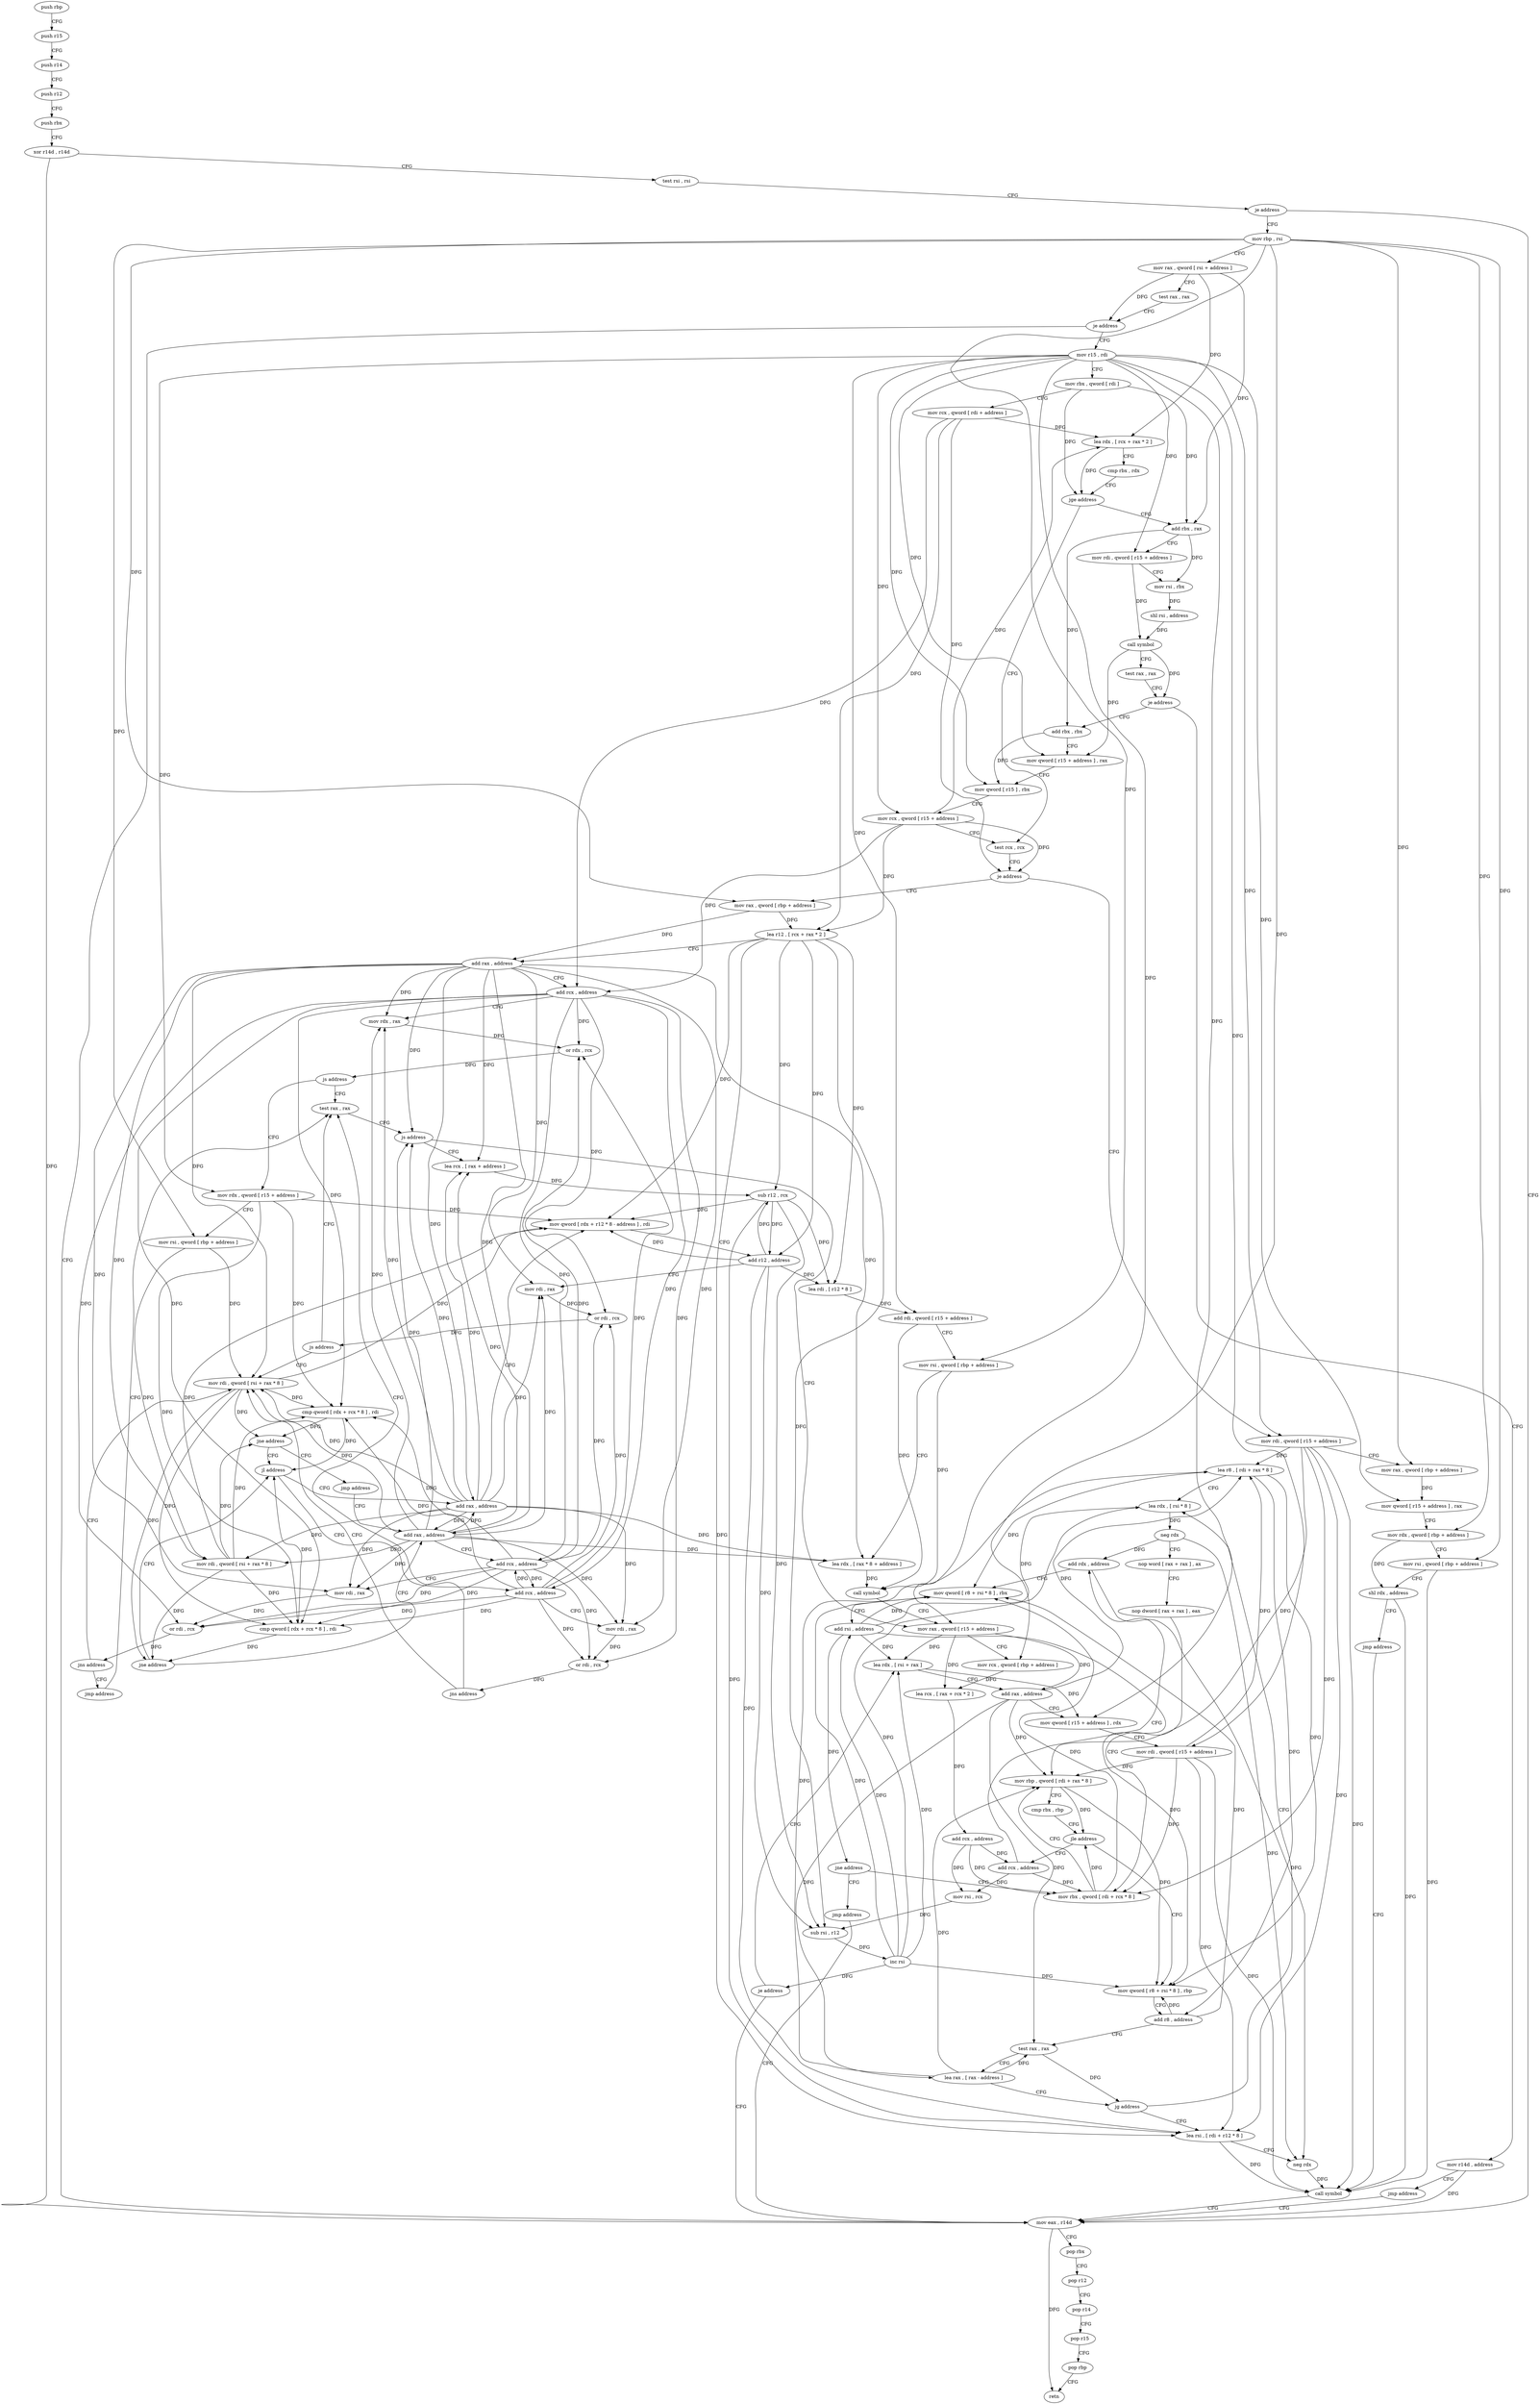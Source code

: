 digraph "func" {
"4369216" [label = "push rbp" ]
"4369217" [label = "push r15" ]
"4369219" [label = "push r14" ]
"4369221" [label = "push r12" ]
"4369223" [label = "push rbx" ]
"4369224" [label = "xor r14d , r14d" ]
"4369227" [label = "test rsi , rsi" ]
"4369230" [label = "je address" ]
"4369630" [label = "mov eax , r14d" ]
"4369236" [label = "mov rbp , rsi" ]
"4369633" [label = "pop rbx" ]
"4369634" [label = "pop r12" ]
"4369636" [label = "pop r14" ]
"4369638" [label = "pop r15" ]
"4369640" [label = "pop rbp" ]
"4369641" [label = "retn" ]
"4369239" [label = "mov rax , qword [ rsi + address ]" ]
"4369243" [label = "test rax , rax" ]
"4369246" [label = "je address" ]
"4369252" [label = "mov r15 , rdi" ]
"4369255" [label = "mov rbx , qword [ rdi ]" ]
"4369258" [label = "mov rcx , qword [ rdi + address ]" ]
"4369262" [label = "lea rdx , [ rcx + rax * 2 ]" ]
"4369266" [label = "cmp rbx , rdx" ]
"4369269" [label = "jge address" ]
"4369313" [label = "test rcx , rcx" ]
"4369271" [label = "add rbx , rax" ]
"4369316" [label = "je address" ]
"4369642" [label = "mov rdi , qword [ r15 + address ]" ]
"4369322" [label = "mov rax , qword [ rbp + address ]" ]
"4369274" [label = "mov rdi , qword [ r15 + address ]" ]
"4369278" [label = "mov rsi , rbx" ]
"4369281" [label = "shl rsi , address" ]
"4369285" [label = "call symbol" ]
"4369290" [label = "test rax , rax" ]
"4369293" [label = "je address" ]
"4369668" [label = "mov r14d , address" ]
"4369299" [label = "add rbx , rbx" ]
"4369646" [label = "mov rax , qword [ rbp + address ]" ]
"4369650" [label = "mov qword [ r15 + address ] , rax" ]
"4369654" [label = "mov rdx , qword [ rbp + address ]" ]
"4369658" [label = "mov rsi , qword [ rbp + address ]" ]
"4369662" [label = "shl rdx , address" ]
"4369666" [label = "jmp address" ]
"4369625" [label = "call symbol" ]
"4369326" [label = "lea r12 , [ rcx + rax * 2 ]" ]
"4369330" [label = "add rax , address" ]
"4369334" [label = "add rcx , address" ]
"4369338" [label = "mov rdx , rax" ]
"4369341" [label = "or rdx , rcx" ]
"4369344" [label = "js address" ]
"4369454" [label = "test rax , rax" ]
"4369346" [label = "mov rdx , qword [ r15 + address ]" ]
"4369674" [label = "jmp address" ]
"4369302" [label = "mov qword [ r15 + address ] , rax" ]
"4369306" [label = "mov qword [ r15 ] , rbx" ]
"4369309" [label = "mov rcx , qword [ r15 + address ]" ]
"4369457" [label = "js address" ]
"4369495" [label = "mov rax , qword [ r15 + address ]" ]
"4369459" [label = "lea rcx , [ rax + address ]" ]
"4369350" [label = "mov rsi , qword [ rbp + address ]" ]
"4369354" [label = "mov rdi , qword [ rsi + rax * 8 ]" ]
"4369358" [label = "cmp qword [ rdx + rcx * 8 ] , rdi" ]
"4369362" [label = "jne address" ]
"4369440" [label = "jl address" ]
"4369364" [label = "jmp address" ]
"4369499" [label = "mov rcx , qword [ rbp + address ]" ]
"4369503" [label = "lea rcx , [ rax + rcx * 2 ]" ]
"4369507" [label = "add rcx , address" ]
"4369511" [label = "mov rsi , rcx" ]
"4369514" [label = "sub rsi , r12" ]
"4369517" [label = "inc rsi" ]
"4369520" [label = "je address" ]
"4369522" [label = "lea rdx , [ rsi + rax ]" ]
"4369463" [label = "sub r12 , rcx" ]
"4369466" [label = "lea rdi , [ r12 * 8 ]" ]
"4369474" [label = "add rdi , qword [ r15 + address ]" ]
"4369478" [label = "mov rsi , qword [ rbp + address ]" ]
"4369482" [label = "lea rdx , [ rax * 8 + address ]" ]
"4369490" [label = "call symbol" ]
"4369376" [label = "add rax , address" ]
"4369442" [label = "add rcx , address" ]
"4369407" [label = "add rax , address" ]
"4369526" [label = "add rax , address" ]
"4369530" [label = "mov qword [ r15 + address ] , rdx" ]
"4369534" [label = "mov rdi , qword [ r15 + address ]" ]
"4369538" [label = "lea r8 , [ rdi + rax * 8 ]" ]
"4369542" [label = "lea rdx , [ rsi * 8 ]" ]
"4369380" [label = "mov qword [ rdx + r12 * 8 - address ] , rdi" ]
"4369385" [label = "add r12 , address" ]
"4369389" [label = "mov rdi , rax" ]
"4369392" [label = "or rdi , rcx" ]
"4369395" [label = "js address" ]
"4369397" [label = "mov rdi , qword [ rsi + rax * 8 ]" ]
"4369446" [label = "mov rdi , rax" ]
"4369449" [label = "or rdi , rcx" ]
"4369452" [label = "jns address" ]
"4369411" [label = "add rcx , address" ]
"4369415" [label = "mov rdi , rax" ]
"4369418" [label = "or rdi , rcx" ]
"4369421" [label = "jns address" ]
"4369423" [label = "jmp address" ]
"4369601" [label = "mov qword [ r8 + rsi * 8 ] , rbp" ]
"4369605" [label = "add r8 , address" ]
"4369609" [label = "test rax , rax" ]
"4369612" [label = "lea rax , [ rax - address ]" ]
"4369616" [label = "jg address" ]
"4369618" [label = "lea rsi , [ rdi + r12 * 8 ]" ]
"4369581" [label = "add rcx , address" ]
"4369585" [label = "add rdx , address" ]
"4369589" [label = "mov qword [ r8 + rsi * 8 ] , rbx" ]
"4369593" [label = "add rsi , address" ]
"4369597" [label = "jne address" ]
"4369568" [label = "mov rbx , qword [ rdi + rcx * 8 ]" ]
"4369599" [label = "jmp address" ]
"4369401" [label = "cmp qword [ rdx + rcx * 8 ] , rdi" ]
"4369405" [label = "jne address" ]
"4369550" [label = "neg rdx" ]
"4369553" [label = "nop word [ rax + rax ] , ax" ]
"4369563" [label = "nop dword [ rax + rax ] , eax" ]
"4369622" [label = "neg rdx" ]
"4369572" [label = "mov rbp , qword [ rdi + rax * 8 ]" ]
"4369576" [label = "cmp rbx , rbp" ]
"4369579" [label = "jle address" ]
"4369216" -> "4369217" [ label = "CFG" ]
"4369217" -> "4369219" [ label = "CFG" ]
"4369219" -> "4369221" [ label = "CFG" ]
"4369221" -> "4369223" [ label = "CFG" ]
"4369223" -> "4369224" [ label = "CFG" ]
"4369224" -> "4369227" [ label = "CFG" ]
"4369224" -> "4369630" [ label = "DFG" ]
"4369227" -> "4369230" [ label = "CFG" ]
"4369230" -> "4369630" [ label = "CFG" ]
"4369230" -> "4369236" [ label = "CFG" ]
"4369630" -> "4369633" [ label = "CFG" ]
"4369630" -> "4369641" [ label = "DFG" ]
"4369236" -> "4369239" [ label = "CFG" ]
"4369236" -> "4369646" [ label = "DFG" ]
"4369236" -> "4369654" [ label = "DFG" ]
"4369236" -> "4369658" [ label = "DFG" ]
"4369236" -> "4369322" [ label = "DFG" ]
"4369236" -> "4369350" [ label = "DFG" ]
"4369236" -> "4369499" [ label = "DFG" ]
"4369236" -> "4369478" [ label = "DFG" ]
"4369633" -> "4369634" [ label = "CFG" ]
"4369634" -> "4369636" [ label = "CFG" ]
"4369636" -> "4369638" [ label = "CFG" ]
"4369638" -> "4369640" [ label = "CFG" ]
"4369640" -> "4369641" [ label = "CFG" ]
"4369239" -> "4369243" [ label = "CFG" ]
"4369239" -> "4369246" [ label = "DFG" ]
"4369239" -> "4369262" [ label = "DFG" ]
"4369239" -> "4369271" [ label = "DFG" ]
"4369243" -> "4369246" [ label = "CFG" ]
"4369246" -> "4369630" [ label = "CFG" ]
"4369246" -> "4369252" [ label = "CFG" ]
"4369252" -> "4369255" [ label = "CFG" ]
"4369252" -> "4369274" [ label = "DFG" ]
"4369252" -> "4369642" [ label = "DFG" ]
"4369252" -> "4369650" [ label = "DFG" ]
"4369252" -> "4369302" [ label = "DFG" ]
"4369252" -> "4369306" [ label = "DFG" ]
"4369252" -> "4369309" [ label = "DFG" ]
"4369252" -> "4369346" [ label = "DFG" ]
"4369252" -> "4369495" [ label = "DFG" ]
"4369252" -> "4369474" [ label = "DFG" ]
"4369252" -> "4369530" [ label = "DFG" ]
"4369252" -> "4369534" [ label = "DFG" ]
"4369255" -> "4369258" [ label = "CFG" ]
"4369255" -> "4369269" [ label = "DFG" ]
"4369255" -> "4369271" [ label = "DFG" ]
"4369258" -> "4369262" [ label = "DFG" ]
"4369258" -> "4369316" [ label = "DFG" ]
"4369258" -> "4369326" [ label = "DFG" ]
"4369258" -> "4369334" [ label = "DFG" ]
"4369262" -> "4369266" [ label = "CFG" ]
"4369262" -> "4369269" [ label = "DFG" ]
"4369266" -> "4369269" [ label = "CFG" ]
"4369269" -> "4369313" [ label = "CFG" ]
"4369269" -> "4369271" [ label = "CFG" ]
"4369313" -> "4369316" [ label = "CFG" ]
"4369271" -> "4369274" [ label = "CFG" ]
"4369271" -> "4369278" [ label = "DFG" ]
"4369271" -> "4369299" [ label = "DFG" ]
"4369316" -> "4369642" [ label = "CFG" ]
"4369316" -> "4369322" [ label = "CFG" ]
"4369642" -> "4369646" [ label = "CFG" ]
"4369642" -> "4369625" [ label = "DFG" ]
"4369642" -> "4369538" [ label = "DFG" ]
"4369642" -> "4369568" [ label = "DFG" ]
"4369642" -> "4369572" [ label = "DFG" ]
"4369642" -> "4369618" [ label = "DFG" ]
"4369322" -> "4369326" [ label = "DFG" ]
"4369322" -> "4369330" [ label = "DFG" ]
"4369274" -> "4369278" [ label = "CFG" ]
"4369274" -> "4369285" [ label = "DFG" ]
"4369278" -> "4369281" [ label = "DFG" ]
"4369281" -> "4369285" [ label = "DFG" ]
"4369285" -> "4369290" [ label = "CFG" ]
"4369285" -> "4369293" [ label = "DFG" ]
"4369285" -> "4369302" [ label = "DFG" ]
"4369290" -> "4369293" [ label = "CFG" ]
"4369293" -> "4369668" [ label = "CFG" ]
"4369293" -> "4369299" [ label = "CFG" ]
"4369668" -> "4369674" [ label = "CFG" ]
"4369668" -> "4369630" [ label = "DFG" ]
"4369299" -> "4369302" [ label = "CFG" ]
"4369299" -> "4369306" [ label = "DFG" ]
"4369646" -> "4369650" [ label = "DFG" ]
"4369650" -> "4369654" [ label = "CFG" ]
"4369654" -> "4369658" [ label = "CFG" ]
"4369654" -> "4369662" [ label = "DFG" ]
"4369658" -> "4369662" [ label = "CFG" ]
"4369658" -> "4369625" [ label = "DFG" ]
"4369662" -> "4369666" [ label = "CFG" ]
"4369662" -> "4369625" [ label = "DFG" ]
"4369666" -> "4369625" [ label = "CFG" ]
"4369625" -> "4369630" [ label = "CFG" ]
"4369326" -> "4369330" [ label = "CFG" ]
"4369326" -> "4369514" [ label = "DFG" ]
"4369326" -> "4369463" [ label = "DFG" ]
"4369326" -> "4369466" [ label = "DFG" ]
"4369326" -> "4369380" [ label = "DFG" ]
"4369326" -> "4369385" [ label = "DFG" ]
"4369326" -> "4369618" [ label = "DFG" ]
"4369330" -> "4369334" [ label = "CFG" ]
"4369330" -> "4369338" [ label = "DFG" ]
"4369330" -> "4369457" [ label = "DFG" ]
"4369330" -> "4369354" [ label = "DFG" ]
"4369330" -> "4369459" [ label = "DFG" ]
"4369330" -> "4369482" [ label = "DFG" ]
"4369330" -> "4369376" [ label = "DFG" ]
"4369330" -> "4369389" [ label = "DFG" ]
"4369330" -> "4369446" [ label = "DFG" ]
"4369330" -> "4369407" [ label = "DFG" ]
"4369330" -> "4369415" [ label = "DFG" ]
"4369330" -> "4369397" [ label = "DFG" ]
"4369334" -> "4369338" [ label = "CFG" ]
"4369334" -> "4369341" [ label = "DFG" ]
"4369334" -> "4369358" [ label = "DFG" ]
"4369334" -> "4369392" [ label = "DFG" ]
"4369334" -> "4369442" [ label = "DFG" ]
"4369334" -> "4369449" [ label = "DFG" ]
"4369334" -> "4369411" [ label = "DFG" ]
"4369334" -> "4369418" [ label = "DFG" ]
"4369334" -> "4369401" [ label = "DFG" ]
"4369338" -> "4369341" [ label = "DFG" ]
"4369341" -> "4369344" [ label = "DFG" ]
"4369344" -> "4369454" [ label = "CFG" ]
"4369344" -> "4369346" [ label = "CFG" ]
"4369454" -> "4369457" [ label = "CFG" ]
"4369346" -> "4369350" [ label = "CFG" ]
"4369346" -> "4369358" [ label = "DFG" ]
"4369346" -> "4369380" [ label = "DFG" ]
"4369346" -> "4369401" [ label = "DFG" ]
"4369674" -> "4369630" [ label = "CFG" ]
"4369302" -> "4369306" [ label = "CFG" ]
"4369306" -> "4369309" [ label = "CFG" ]
"4369309" -> "4369313" [ label = "CFG" ]
"4369309" -> "4369316" [ label = "DFG" ]
"4369309" -> "4369334" [ label = "DFG" ]
"4369309" -> "4369262" [ label = "DFG" ]
"4369309" -> "4369326" [ label = "DFG" ]
"4369457" -> "4369495" [ label = "CFG" ]
"4369457" -> "4369459" [ label = "CFG" ]
"4369495" -> "4369499" [ label = "CFG" ]
"4369495" -> "4369503" [ label = "DFG" ]
"4369495" -> "4369522" [ label = "DFG" ]
"4369495" -> "4369526" [ label = "DFG" ]
"4369459" -> "4369463" [ label = "DFG" ]
"4369350" -> "4369354" [ label = "DFG" ]
"4369350" -> "4369397" [ label = "DFG" ]
"4369354" -> "4369358" [ label = "DFG" ]
"4369354" -> "4369362" [ label = "DFG" ]
"4369354" -> "4369380" [ label = "DFG" ]
"4369354" -> "4369401" [ label = "DFG" ]
"4369354" -> "4369405" [ label = "DFG" ]
"4369358" -> "4369362" [ label = "DFG" ]
"4369358" -> "4369440" [ label = "DFG" ]
"4369362" -> "4369440" [ label = "CFG" ]
"4369362" -> "4369364" [ label = "CFG" ]
"4369440" -> "4369376" [ label = "CFG" ]
"4369440" -> "4369442" [ label = "CFG" ]
"4369364" -> "4369407" [ label = "CFG" ]
"4369499" -> "4369503" [ label = "DFG" ]
"4369503" -> "4369507" [ label = "DFG" ]
"4369507" -> "4369511" [ label = "DFG" ]
"4369507" -> "4369568" [ label = "DFG" ]
"4369507" -> "4369581" [ label = "DFG" ]
"4369511" -> "4369514" [ label = "DFG" ]
"4369514" -> "4369517" [ label = "DFG" ]
"4369517" -> "4369520" [ label = "DFG" ]
"4369517" -> "4369522" [ label = "DFG" ]
"4369517" -> "4369542" [ label = "DFG" ]
"4369517" -> "4369601" [ label = "DFG" ]
"4369517" -> "4369589" [ label = "DFG" ]
"4369517" -> "4369593" [ label = "DFG" ]
"4369520" -> "4369630" [ label = "CFG" ]
"4369520" -> "4369522" [ label = "CFG" ]
"4369522" -> "4369526" [ label = "CFG" ]
"4369522" -> "4369530" [ label = "DFG" ]
"4369463" -> "4369466" [ label = "DFG" ]
"4369463" -> "4369514" [ label = "DFG" ]
"4369463" -> "4369380" [ label = "DFG" ]
"4369463" -> "4369385" [ label = "DFG" ]
"4369463" -> "4369618" [ label = "DFG" ]
"4369466" -> "4369474" [ label = "DFG" ]
"4369474" -> "4369478" [ label = "CFG" ]
"4369474" -> "4369490" [ label = "DFG" ]
"4369478" -> "4369482" [ label = "CFG" ]
"4369478" -> "4369490" [ label = "DFG" ]
"4369482" -> "4369490" [ label = "DFG" ]
"4369490" -> "4369495" [ label = "CFG" ]
"4369376" -> "4369380" [ label = "CFG" ]
"4369376" -> "4369338" [ label = "DFG" ]
"4369376" -> "4369457" [ label = "DFG" ]
"4369376" -> "4369354" [ label = "DFG" ]
"4369376" -> "4369459" [ label = "DFG" ]
"4369376" -> "4369482" [ label = "DFG" ]
"4369376" -> "4369389" [ label = "DFG" ]
"4369376" -> "4369446" [ label = "DFG" ]
"4369376" -> "4369407" [ label = "DFG" ]
"4369376" -> "4369415" [ label = "DFG" ]
"4369376" -> "4369397" [ label = "DFG" ]
"4369442" -> "4369446" [ label = "CFG" ]
"4369442" -> "4369341" [ label = "DFG" ]
"4369442" -> "4369358" [ label = "DFG" ]
"4369442" -> "4369392" [ label = "DFG" ]
"4369442" -> "4369449" [ label = "DFG" ]
"4369442" -> "4369411" [ label = "DFG" ]
"4369442" -> "4369418" [ label = "DFG" ]
"4369442" -> "4369401" [ label = "DFG" ]
"4369407" -> "4369411" [ label = "CFG" ]
"4369407" -> "4369338" [ label = "DFG" ]
"4369407" -> "4369457" [ label = "DFG" ]
"4369407" -> "4369354" [ label = "DFG" ]
"4369407" -> "4369459" [ label = "DFG" ]
"4369407" -> "4369482" [ label = "DFG" ]
"4369407" -> "4369376" [ label = "DFG" ]
"4369407" -> "4369389" [ label = "DFG" ]
"4369407" -> "4369446" [ label = "DFG" ]
"4369407" -> "4369415" [ label = "DFG" ]
"4369407" -> "4369397" [ label = "DFG" ]
"4369526" -> "4369530" [ label = "CFG" ]
"4369526" -> "4369538" [ label = "DFG" ]
"4369526" -> "4369572" [ label = "DFG" ]
"4369526" -> "4369609" [ label = "DFG" ]
"4369526" -> "4369612" [ label = "DFG" ]
"4369530" -> "4369534" [ label = "CFG" ]
"4369534" -> "4369538" [ label = "DFG" ]
"4369534" -> "4369625" [ label = "DFG" ]
"4369534" -> "4369568" [ label = "DFG" ]
"4369534" -> "4369572" [ label = "DFG" ]
"4369534" -> "4369618" [ label = "DFG" ]
"4369538" -> "4369542" [ label = "CFG" ]
"4369538" -> "4369601" [ label = "DFG" ]
"4369538" -> "4369605" [ label = "DFG" ]
"4369538" -> "4369589" [ label = "DFG" ]
"4369542" -> "4369550" [ label = "DFG" ]
"4369380" -> "4369385" [ label = "CFG" ]
"4369385" -> "4369389" [ label = "CFG" ]
"4369385" -> "4369514" [ label = "DFG" ]
"4369385" -> "4369466" [ label = "DFG" ]
"4369385" -> "4369463" [ label = "DFG" ]
"4369385" -> "4369380" [ label = "DFG" ]
"4369385" -> "4369618" [ label = "DFG" ]
"4369389" -> "4369392" [ label = "DFG" ]
"4369392" -> "4369395" [ label = "DFG" ]
"4369395" -> "4369454" [ label = "CFG" ]
"4369395" -> "4369397" [ label = "CFG" ]
"4369397" -> "4369401" [ label = "DFG" ]
"4369397" -> "4369358" [ label = "DFG" ]
"4369397" -> "4369362" [ label = "DFG" ]
"4369397" -> "4369380" [ label = "DFG" ]
"4369397" -> "4369405" [ label = "DFG" ]
"4369446" -> "4369449" [ label = "DFG" ]
"4369449" -> "4369452" [ label = "DFG" ]
"4369452" -> "4369397" [ label = "CFG" ]
"4369452" -> "4369454" [ label = "CFG" ]
"4369411" -> "4369415" [ label = "CFG" ]
"4369411" -> "4369341" [ label = "DFG" ]
"4369411" -> "4369358" [ label = "DFG" ]
"4369411" -> "4369392" [ label = "DFG" ]
"4369411" -> "4369442" [ label = "DFG" ]
"4369411" -> "4369449" [ label = "DFG" ]
"4369411" -> "4369418" [ label = "DFG" ]
"4369411" -> "4369401" [ label = "DFG" ]
"4369415" -> "4369418" [ label = "DFG" ]
"4369418" -> "4369421" [ label = "DFG" ]
"4369421" -> "4369397" [ label = "CFG" ]
"4369421" -> "4369423" [ label = "CFG" ]
"4369423" -> "4369454" [ label = "CFG" ]
"4369601" -> "4369605" [ label = "CFG" ]
"4369605" -> "4369609" [ label = "CFG" ]
"4369605" -> "4369601" [ label = "DFG" ]
"4369605" -> "4369589" [ label = "DFG" ]
"4369609" -> "4369612" [ label = "CFG" ]
"4369609" -> "4369616" [ label = "DFG" ]
"4369612" -> "4369616" [ label = "CFG" ]
"4369612" -> "4369538" [ label = "DFG" ]
"4369612" -> "4369572" [ label = "DFG" ]
"4369612" -> "4369609" [ label = "DFG" ]
"4369616" -> "4369542" [ label = "CFG" ]
"4369616" -> "4369618" [ label = "CFG" ]
"4369618" -> "4369622" [ label = "CFG" ]
"4369618" -> "4369625" [ label = "DFG" ]
"4369581" -> "4369585" [ label = "CFG" ]
"4369581" -> "4369511" [ label = "DFG" ]
"4369581" -> "4369568" [ label = "DFG" ]
"4369585" -> "4369589" [ label = "CFG" ]
"4369585" -> "4369622" [ label = "DFG" ]
"4369589" -> "4369593" [ label = "CFG" ]
"4369593" -> "4369597" [ label = "DFG" ]
"4369593" -> "4369542" [ label = "DFG" ]
"4369593" -> "4369522" [ label = "DFG" ]
"4369593" -> "4369601" [ label = "DFG" ]
"4369593" -> "4369589" [ label = "DFG" ]
"4369597" -> "4369568" [ label = "CFG" ]
"4369597" -> "4369599" [ label = "CFG" ]
"4369568" -> "4369572" [ label = "CFG" ]
"4369568" -> "4369579" [ label = "DFG" ]
"4369568" -> "4369589" [ label = "DFG" ]
"4369599" -> "4369630" [ label = "CFG" ]
"4369401" -> "4369405" [ label = "DFG" ]
"4369401" -> "4369440" [ label = "DFG" ]
"4369405" -> "4369440" [ label = "CFG" ]
"4369405" -> "4369407" [ label = "CFG" ]
"4369550" -> "4369553" [ label = "CFG" ]
"4369550" -> "4369585" [ label = "DFG" ]
"4369550" -> "4369622" [ label = "DFG" ]
"4369553" -> "4369563" [ label = "CFG" ]
"4369563" -> "4369568" [ label = "CFG" ]
"4369622" -> "4369625" [ label = "DFG" ]
"4369572" -> "4369576" [ label = "CFG" ]
"4369572" -> "4369579" [ label = "DFG" ]
"4369572" -> "4369601" [ label = "DFG" ]
"4369576" -> "4369579" [ label = "CFG" ]
"4369579" -> "4369601" [ label = "CFG" ]
"4369579" -> "4369581" [ label = "CFG" ]
}
